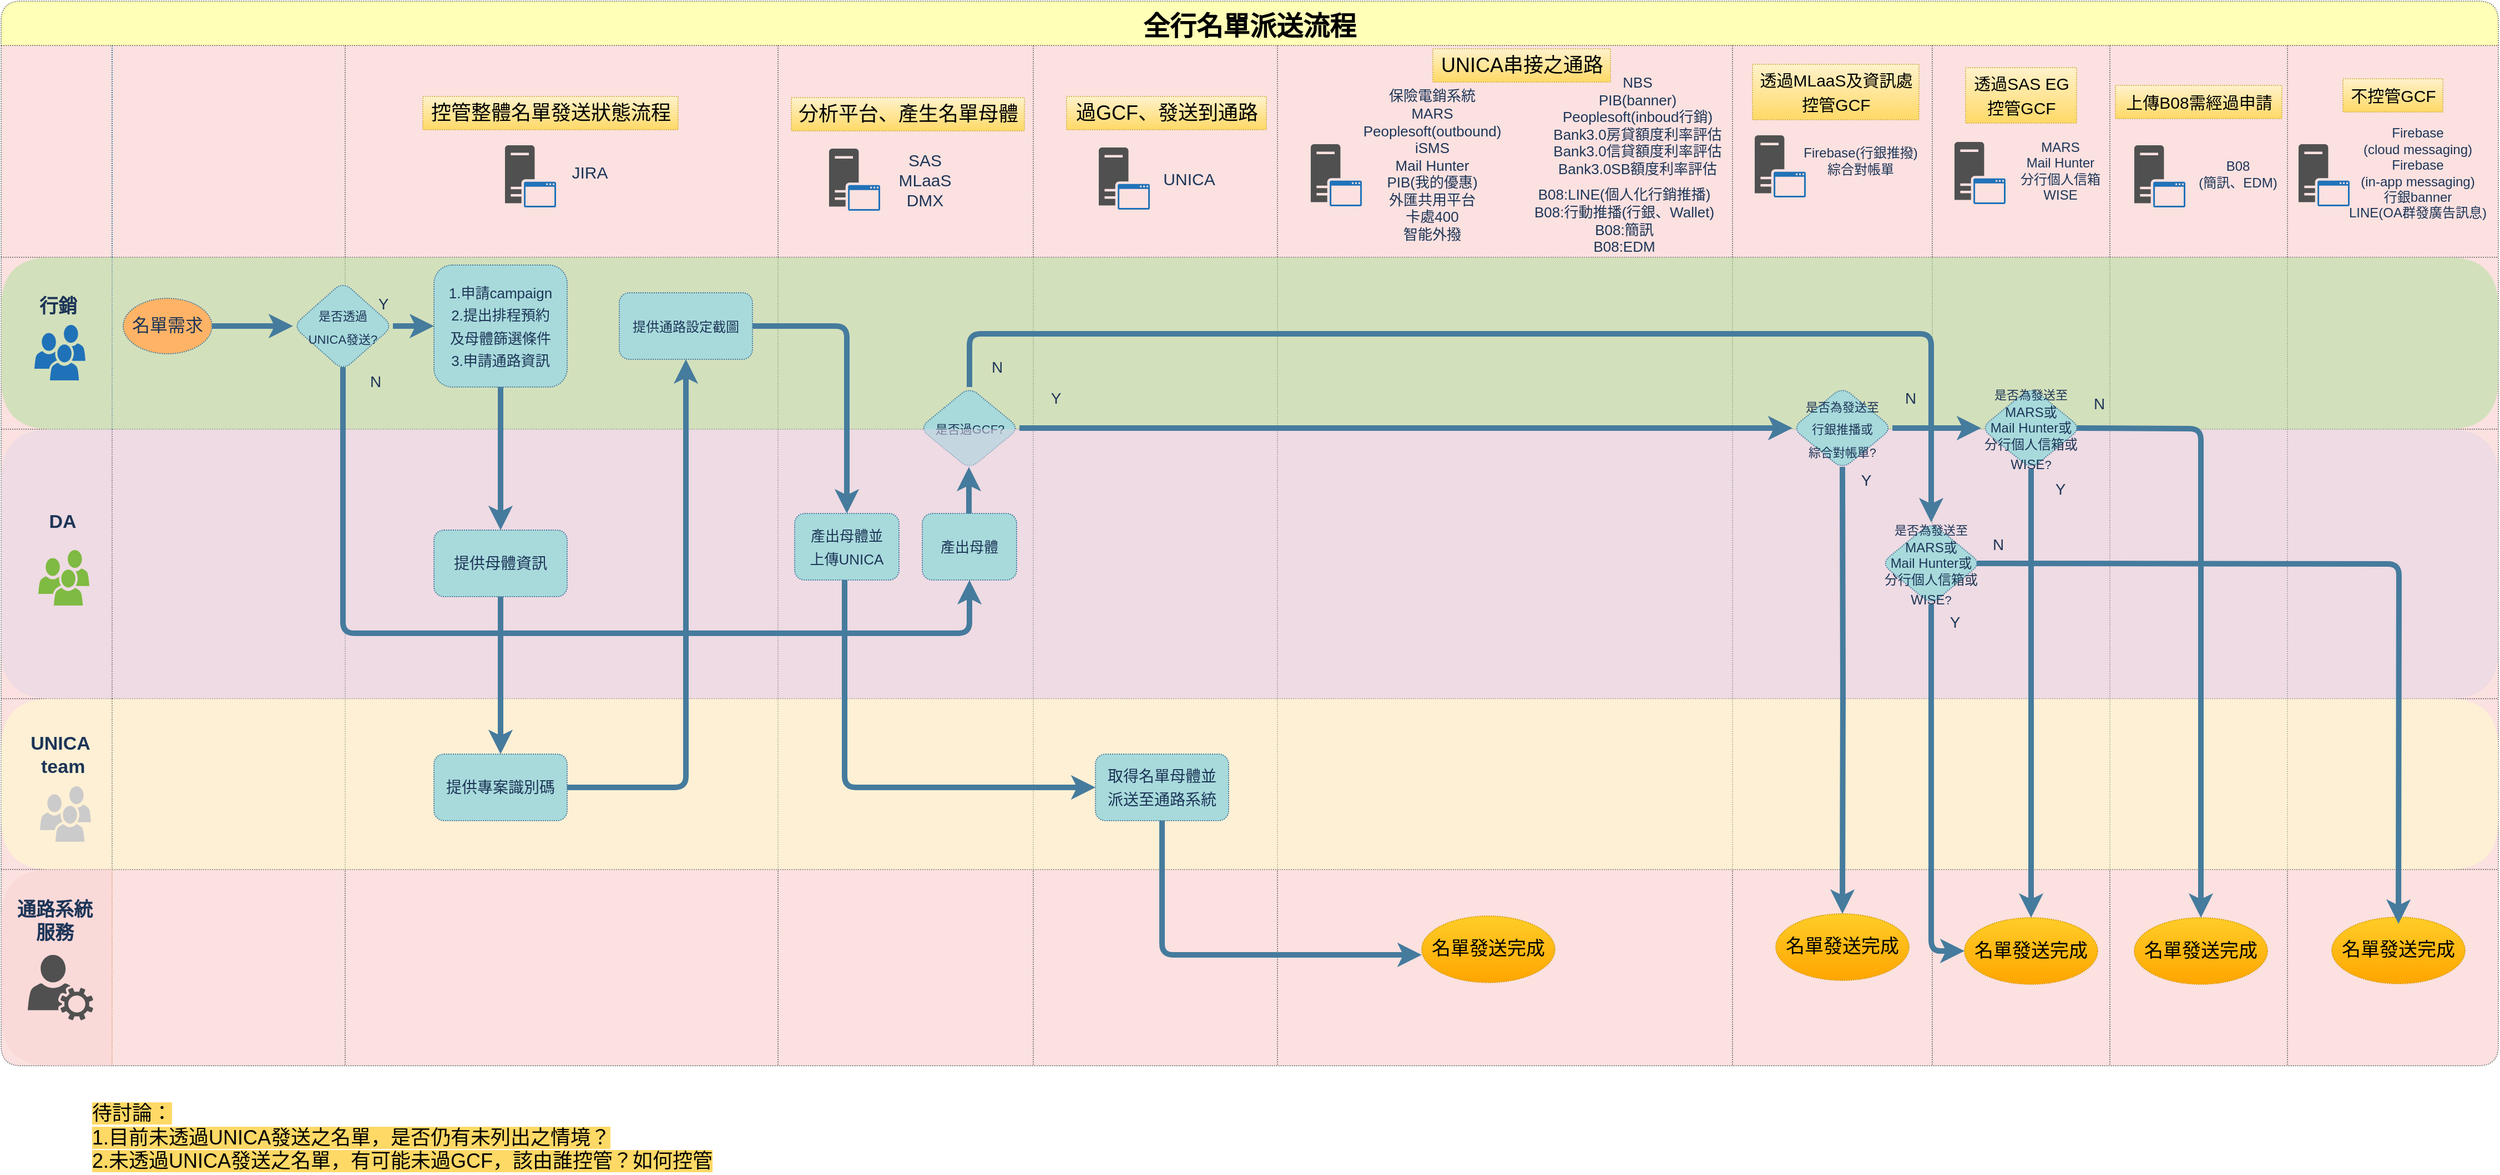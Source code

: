 <mxfile version="20.0.1" type="github">
  <diagram id="puESU1Xp0VZ92eHGtiXO" name="全行名單流程">
    <mxGraphModel dx="1408" dy="748" grid="1" gridSize="10" guides="1" tooltips="1" connect="1" arrows="1" fold="1" page="1" pageScale="1" pageWidth="1600" pageHeight="900" math="0" shadow="0">
      <root>
        <mxCell id="0" />
        <mxCell id="1" parent="0" />
        <mxCell id="UMTA41j7bZhNf6njEWew-1" value="全行名單派送流程" style="shape=table;childLayout=tableLayout;startSize=40;collapsible=0;recursiveResize=0;expand=0;fontStyle=1;rounded=1;strokeColor=#36393d;fillColor=#ffff88;fontSize=24;dashed=1;dashPattern=1 1;swimlaneFillColor=#F8CECC;arcSize=15;opacity=60;" parent="1" vertex="1">
          <mxGeometry x="80" y="40" width="2250" height="960" as="geometry" />
        </mxCell>
        <mxCell id="w_BIVJK4_qSYrG3gyEWa-11" style="shape=tableRow;horizontal=0;startSize=100;swimlaneHead=0;swimlaneBody=0;top=0;left=0;bottom=0;right=0;dropTarget=0;fillColor=none;collapsible=0;recursiveResize=0;expand=0;fontStyle=1;rounded=1;fontColor=#1D3557;strokeColor=#457B9D;dashed=1;dashPattern=1 1;" parent="UMTA41j7bZhNf6njEWew-1" vertex="1">
          <mxGeometry y="40" width="2250" height="191" as="geometry" />
        </mxCell>
        <mxCell id="5WM7OzFjDkamJJKNZSvt-9" style="swimlane;swimlaneHead=0;swimlaneBody=0;fontStyle=0;connectable=0;fillColor=none;startSize=0;collapsible=0;recursiveResize=0;expand=0;fontStyle=1;rounded=1;fontColor=#1D3557;strokeColor=#457B9D;dashed=1;dashPattern=1 1;" parent="w_BIVJK4_qSYrG3gyEWa-11" vertex="1">
          <mxGeometry x="100" width="210" height="191" as="geometry">
            <mxRectangle width="210" height="191" as="alternateBounds" />
          </mxGeometry>
        </mxCell>
        <mxCell id="w_BIVJK4_qSYrG3gyEWa-12" style="swimlane;swimlaneHead=0;swimlaneBody=0;fontStyle=0;connectable=0;fillColor=none;startSize=0;collapsible=0;recursiveResize=0;expand=0;fontStyle=1;rounded=1;fontColor=#1D3557;strokeColor=#457B9D;dashed=1;dashPattern=1 1;" parent="w_BIVJK4_qSYrG3gyEWa-11" vertex="1">
          <mxGeometry x="310" width="390" height="191" as="geometry">
            <mxRectangle width="390" height="191" as="alternateBounds" />
          </mxGeometry>
        </mxCell>
        <mxCell id="w_BIVJK4_qSYrG3gyEWa-28" value="&lt;font style=&quot;font-size: 15px;&quot;&gt;JIRA&lt;/font&gt;" style="text;html=1;resizable=0;autosize=1;align=center;verticalAlign=middle;points=[];fillColor=none;strokeColor=none;rounded=1;fontColor=#1D3557;fontSize=25;dashed=1;dashPattern=1 1;" parent="w_BIVJK4_qSYrG3gyEWa-12" vertex="1">
          <mxGeometry x="195" y="90" width="50" height="40" as="geometry" />
        </mxCell>
        <mxCell id="SjREfzZsGC1jxPRMe95D-23" value="" style="pointerEvents=1;shadow=0;dashed=1;html=1;strokeColor=none;fillColor=#505050;labelPosition=center;verticalLabelPosition=bottom;verticalAlign=top;outlineConnect=0;align=center;shape=mxgraph.office.servers.application_server_blue;rounded=1;fontSize=20;fontColor=#1D3557;dashPattern=1 1;" parent="w_BIVJK4_qSYrG3gyEWa-12" vertex="1">
          <mxGeometry x="144" y="90" width="46" height="56" as="geometry" />
        </mxCell>
        <mxCell id="jLm4mOwfWfzToB2sMfA3-2" value="控管整體名單發送狀態流程" style="text;html=1;resizable=0;autosize=1;align=center;verticalAlign=middle;points=[];fillColor=#fff2cc;strokeColor=#d6b656;rounded=0;dashed=1;dashPattern=1 1;fontSize=18;gradientColor=#ffd966;" parent="w_BIVJK4_qSYrG3gyEWa-12" vertex="1">
          <mxGeometry x="70" y="46" width="230" height="30" as="geometry" />
        </mxCell>
        <mxCell id="w_BIVJK4_qSYrG3gyEWa-13" style="swimlane;swimlaneHead=0;swimlaneBody=0;fontStyle=0;connectable=0;fillColor=none;startSize=0;collapsible=0;recursiveResize=0;expand=0;fontStyle=1;rounded=1;fontColor=#1D3557;strokeColor=#457B9D;dashed=1;dashPattern=1 1;" parent="w_BIVJK4_qSYrG3gyEWa-11" vertex="1">
          <mxGeometry x="700" width="230" height="191" as="geometry">
            <mxRectangle width="230" height="191" as="alternateBounds" />
          </mxGeometry>
        </mxCell>
        <mxCell id="SjREfzZsGC1jxPRMe95D-1" value="&lt;div style=&quot;font-size: 15px;&quot;&gt;&lt;font style=&quot;font-size: 15px;&quot;&gt;SAS&lt;/font&gt;&lt;/div&gt;&lt;div style=&quot;font-size: 15px;&quot;&gt;&lt;font style=&quot;font-size: 15px;&quot;&gt;MLaaS&lt;/font&gt;&lt;/div&gt;&lt;div style=&quot;font-size: 15px;&quot;&gt;&lt;font style=&quot;font-size: 15px;&quot;&gt;DMX&lt;/font&gt;&lt;/div&gt;" style="text;html=1;resizable=0;autosize=1;align=center;verticalAlign=middle;points=[];fillColor=none;strokeColor=none;rounded=1;fontSize=15;fontColor=#1D3557;dashed=1;dashPattern=1 1;" parent="w_BIVJK4_qSYrG3gyEWa-13" vertex="1">
          <mxGeometry x="102" y="91" width="60" height="60" as="geometry" />
        </mxCell>
        <mxCell id="SjREfzZsGC1jxPRMe95D-24" value="" style="pointerEvents=1;shadow=0;dashed=1;html=1;strokeColor=none;fillColor=#505050;labelPosition=center;verticalLabelPosition=bottom;verticalAlign=top;outlineConnect=0;align=center;shape=mxgraph.office.servers.application_server_blue;rounded=1;fontSize=20;fontColor=#1D3557;dashPattern=1 1;" parent="w_BIVJK4_qSYrG3gyEWa-13" vertex="1">
          <mxGeometry x="46" y="93" width="46" height="56" as="geometry" />
        </mxCell>
        <mxCell id="QNSCKvZcCUtr9aruzuNG-1" value="分析平台、產生名單母體" style="text;html=1;resizable=0;autosize=1;align=center;verticalAlign=middle;points=[];fillColor=#fff2cc;strokeColor=#d6b656;rounded=0;dashed=1;dashPattern=1 1;fontSize=18;gradientColor=#ffd966;" parent="w_BIVJK4_qSYrG3gyEWa-13" vertex="1">
          <mxGeometry x="12" y="47" width="210" height="30" as="geometry" />
        </mxCell>
        <mxCell id="w_BIVJK4_qSYrG3gyEWa-14" style="swimlane;swimlaneHead=0;swimlaneBody=0;fontStyle=0;connectable=0;fillColor=none;startSize=0;collapsible=0;recursiveResize=0;expand=0;fontStyle=1;rounded=1;fontColor=#1D3557;strokeColor=#457B9D;dashed=1;dashPattern=1 1;" parent="w_BIVJK4_qSYrG3gyEWa-11" vertex="1">
          <mxGeometry x="930" width="220" height="191" as="geometry">
            <mxRectangle width="220" height="191" as="alternateBounds" />
          </mxGeometry>
        </mxCell>
        <mxCell id="SjREfzZsGC1jxPRMe95D-25" value="" style="pointerEvents=1;shadow=0;dashed=1;html=1;strokeColor=none;fillColor=#505050;labelPosition=center;verticalLabelPosition=bottom;verticalAlign=top;outlineConnect=0;align=center;shape=mxgraph.office.servers.application_server_blue;rounded=1;fontSize=20;fontColor=#1D3557;dashPattern=1 1;" parent="w_BIVJK4_qSYrG3gyEWa-14" vertex="1">
          <mxGeometry x="59" y="92" width="46" height="56" as="geometry" />
        </mxCell>
        <mxCell id="SjREfzZsGC1jxPRMe95D-26" value="&lt;div style=&quot;font-size: 15px;&quot;&gt;UNICA&lt;/div&gt;" style="text;html=1;resizable=0;autosize=1;align=center;verticalAlign=middle;points=[];fillColor=none;strokeColor=none;rounded=1;fontSize=15;fontColor=#1D3557;dashed=1;dashPattern=1 1;" parent="w_BIVJK4_qSYrG3gyEWa-14" vertex="1">
          <mxGeometry x="110" y="110" width="60" height="20" as="geometry" />
        </mxCell>
        <mxCell id="QNSCKvZcCUtr9aruzuNG-2" value="過GCF、發送到通路" style="text;html=1;resizable=0;autosize=1;align=center;verticalAlign=middle;points=[];fillColor=#fff2cc;strokeColor=#d6b656;rounded=0;dashed=1;dashPattern=1 1;fontSize=18;gradientColor=#ffd966;" parent="w_BIVJK4_qSYrG3gyEWa-14" vertex="1">
          <mxGeometry x="30" y="46" width="180" height="30" as="geometry" />
        </mxCell>
        <mxCell id="SjREfzZsGC1jxPRMe95D-9" style="swimlane;swimlaneHead=0;swimlaneBody=0;fontStyle=0;connectable=0;fillColor=none;startSize=0;collapsible=0;recursiveResize=0;expand=0;fontStyle=1;rounded=1;fontColor=#1D3557;strokeColor=#457B9D;dashed=1;dashPattern=1 1;" parent="w_BIVJK4_qSYrG3gyEWa-11" vertex="1">
          <mxGeometry x="1150" width="410" height="191" as="geometry">
            <mxRectangle width="410" height="191" as="alternateBounds" />
          </mxGeometry>
        </mxCell>
        <mxCell id="SjREfzZsGC1jxPRMe95D-27" value="" style="pointerEvents=1;shadow=0;dashed=1;html=1;strokeColor=none;fillColor=#505050;labelPosition=center;verticalLabelPosition=bottom;verticalAlign=top;outlineConnect=0;align=center;shape=mxgraph.office.servers.application_server_blue;rounded=1;fontSize=20;fontColor=#1D3557;dashPattern=1 1;" parent="SjREfzZsGC1jxPRMe95D-9" vertex="1">
          <mxGeometry x="30" y="89" width="46" height="56" as="geometry" />
        </mxCell>
        <mxCell id="SjREfzZsGC1jxPRMe95D-29" value="&lt;div style=&quot;font-size: 13px;&quot;&gt;NBS&lt;/div&gt;&lt;div style=&quot;font-size: 13px;&quot;&gt;PIB(banner)&lt;/div&gt;&lt;div style=&quot;font-size: 13px;&quot;&gt;Peoplesoft(inboud行銷)&lt;/div&gt;&lt;div style=&quot;font-size: 13px;&quot;&gt;&lt;span style=&quot;background-color: initial; font-size: 13px;&quot;&gt;Bank3.0房貸額度利率評估&lt;/span&gt;&lt;br style=&quot;font-size: 13px;&quot;&gt;&lt;/div&gt;&lt;div style=&quot;font-size: 13px;&quot;&gt;Bank3.0信貸額度利率評估&lt;/div&gt;&lt;div style=&quot;font-size: 13px;&quot;&gt;Bank3.0SB額度利率評估&lt;/div&gt;&lt;div style=&quot;font-size: 13px;&quot;&gt;&lt;br style=&quot;font-size: 13px;&quot;&gt;&lt;/div&gt;" style="text;html=1;resizable=0;autosize=1;align=center;verticalAlign=middle;points=[];fillColor=none;strokeColor=none;rounded=1;fontSize=13;fontColor=#1D3557;dashed=1;dashPattern=1 1;" parent="SjREfzZsGC1jxPRMe95D-9" vertex="1">
          <mxGeometry x="239" y="20" width="170" height="120" as="geometry" />
        </mxCell>
        <mxCell id="SjREfzZsGC1jxPRMe95D-30" value="&lt;font style=&quot;font-size: 13px;&quot;&gt;B08:LINE(個人化行銷推播)&lt;br style=&quot;font-size: 13px;&quot;&gt;B08:行動推播(行銀、Wallet)&lt;br style=&quot;font-size: 13px;&quot;&gt;B08:簡訊&lt;br style=&quot;font-size: 13px;&quot;&gt;B08:EDM&lt;br style=&quot;font-size: 13px;&quot;&gt;&lt;/font&gt;" style="text;html=1;resizable=0;autosize=1;align=center;verticalAlign=middle;points=[];fillColor=none;strokeColor=none;rounded=1;fontSize=13;fontColor=#1D3557;dashed=1;dashPattern=1 1;" parent="SjREfzZsGC1jxPRMe95D-9" vertex="1">
          <mxGeometry x="222" y="123" width="180" height="70" as="geometry" />
        </mxCell>
        <mxCell id="QNSCKvZcCUtr9aruzuNG-3" value="&lt;div style=&quot;font-size: 13px;&quot;&gt;保險電銷系統&lt;/div&gt;&lt;div style=&quot;font-size: 13px;&quot;&gt;MARS&lt;/div&gt;&lt;div style=&quot;font-size: 13px;&quot;&gt;Peoplesoft(outbound)&lt;/div&gt;&lt;div style=&quot;font-size: 13px;&quot;&gt;iSMS&lt;/div&gt;&lt;div style=&quot;font-size: 13px;&quot;&gt;Mail Hunter&lt;/div&gt;&lt;div style=&quot;font-size: 13px;&quot;&gt;PIB(我的優惠)&lt;/div&gt;&lt;div style=&quot;font-size: 13px;&quot;&gt;外匯共用平台&lt;/div&gt;&lt;div style=&quot;font-size: 13px;&quot;&gt;卡處400&lt;/div&gt;&lt;div style=&quot;font-size: 13px;&quot;&gt;智能外撥&lt;/div&gt;" style="text;html=1;resizable=0;autosize=1;align=center;verticalAlign=middle;points=[];fillColor=none;strokeColor=none;rounded=0;dashed=1;dashPattern=1 1;fontSize=13;fontColor=#1D3557;" parent="SjREfzZsGC1jxPRMe95D-9" vertex="1">
          <mxGeometry x="69" y="33" width="140" height="150" as="geometry" />
        </mxCell>
        <mxCell id="QNSCKvZcCUtr9aruzuNG-17" value="UNICA串接之通路" style="text;html=1;resizable=0;autosize=1;align=center;verticalAlign=middle;points=[];fillColor=#fff2cc;strokeColor=#d6b656;rounded=0;dashed=1;dashPattern=1 1;fontSize=18;gradientColor=#ffd966;" parent="SjREfzZsGC1jxPRMe95D-9" vertex="1">
          <mxGeometry x="140" y="3" width="160" height="30" as="geometry" />
        </mxCell>
        <mxCell id="SjREfzZsGC1jxPRMe95D-6" style="swimlane;swimlaneHead=0;swimlaneBody=0;fontStyle=0;connectable=0;fillColor=none;startSize=0;collapsible=0;recursiveResize=0;expand=0;fontStyle=1;rounded=1;fontColor=#1D3557;strokeColor=#457B9D;dashed=1;dashPattern=1 1;" parent="w_BIVJK4_qSYrG3gyEWa-11" vertex="1">
          <mxGeometry x="1560" width="180" height="191" as="geometry">
            <mxRectangle width="180" height="191" as="alternateBounds" />
          </mxGeometry>
        </mxCell>
        <mxCell id="SjREfzZsGC1jxPRMe95D-31" value="" style="pointerEvents=1;shadow=0;dashed=1;html=1;strokeColor=none;fillColor=#505050;labelPosition=center;verticalLabelPosition=bottom;verticalAlign=top;outlineConnect=0;align=center;shape=mxgraph.office.servers.application_server_blue;rounded=1;fontSize=20;fontColor=#1D3557;dashPattern=1 1;" parent="SjREfzZsGC1jxPRMe95D-6" vertex="1">
          <mxGeometry x="20" y="81" width="46" height="56" as="geometry" />
        </mxCell>
        <mxCell id="SjREfzZsGC1jxPRMe95D-32" value="&lt;div style=&quot;font-size: 12px;&quot;&gt;&lt;font style=&quot;font-size: 12px;&quot;&gt;Firebase(行銀推撥)&lt;/font&gt;&lt;/div&gt;&lt;div style=&quot;font-size: 12px;&quot;&gt;&lt;font style=&quot;font-size: 12px;&quot;&gt;綜合對帳單&lt;/font&gt;&lt;/div&gt;" style="text;html=1;resizable=0;autosize=1;align=center;verticalAlign=middle;points=[];fillColor=none;strokeColor=none;rounded=1;fontSize=12;fontColor=#1D3557;dashed=1;dashPattern=1 1;" parent="SjREfzZsGC1jxPRMe95D-6" vertex="1">
          <mxGeometry x="55" y="89" width="120" height="30" as="geometry" />
        </mxCell>
        <mxCell id="QNSCKvZcCUtr9aruzuNG-18" value="&lt;font style=&quot;font-size: 15px;&quot;&gt;透過MLaaS及資訊處&lt;br&gt;控管GCF&lt;/font&gt;" style="text;html=1;resizable=0;autosize=1;align=center;verticalAlign=middle;points=[];fillColor=#fff2cc;strokeColor=#d6b656;rounded=0;dashed=1;dashPattern=1 1;fontSize=18;gradientColor=#ffd966;" parent="SjREfzZsGC1jxPRMe95D-6" vertex="1">
          <mxGeometry x="18" y="17" width="150" height="50" as="geometry" />
        </mxCell>
        <mxCell id="SjREfzZsGC1jxPRMe95D-3" style="swimlane;swimlaneHead=0;swimlaneBody=0;fontStyle=0;connectable=0;fillColor=none;startSize=0;collapsible=0;recursiveResize=0;expand=0;fontStyle=1;rounded=1;fontColor=#1D3557;strokeColor=#457B9D;dashed=1;dashPattern=1 1;" parent="w_BIVJK4_qSYrG3gyEWa-11" vertex="1">
          <mxGeometry x="1740" width="160" height="191" as="geometry">
            <mxRectangle width="160" height="191" as="alternateBounds" />
          </mxGeometry>
        </mxCell>
        <mxCell id="SjREfzZsGC1jxPRMe95D-33" value="" style="pointerEvents=1;shadow=0;dashed=1;html=1;strokeColor=none;fillColor=#505050;labelPosition=center;verticalLabelPosition=bottom;verticalAlign=top;outlineConnect=0;align=center;shape=mxgraph.office.servers.application_server_blue;rounded=1;fontSize=20;fontColor=#1D3557;dashPattern=1 1;" parent="SjREfzZsGC1jxPRMe95D-3" vertex="1">
          <mxGeometry x="20" y="87" width="46" height="56" as="geometry" />
        </mxCell>
        <mxCell id="SjREfzZsGC1jxPRMe95D-34" value="&lt;div style=&quot;font-size: 12px;&quot;&gt;&lt;div&gt;MARS&lt;/div&gt;&lt;div&gt;Mail Hunter&lt;/div&gt;&lt;div&gt;分行個人信箱&lt;/div&gt;&lt;div&gt;WISE&lt;/div&gt;&lt;/div&gt;" style="text;html=1;resizable=0;autosize=1;align=center;verticalAlign=middle;points=[];fillColor=none;strokeColor=none;rounded=1;fontSize=12;fontColor=#1D3557;dashed=1;dashPattern=1 1;" parent="SjREfzZsGC1jxPRMe95D-3" vertex="1">
          <mxGeometry x="70" y="83" width="90" height="60" as="geometry" />
        </mxCell>
        <mxCell id="xFturlOaTy55xNONetLh-1" value="&lt;font style=&quot;font-size: 15px;&quot;&gt;透過SAS EG&lt;br&gt;控管GCF&lt;/font&gt;" style="text;html=1;resizable=0;autosize=1;align=center;verticalAlign=middle;points=[];fillColor=#fff2cc;strokeColor=#d6b656;rounded=0;dashed=1;dashPattern=1 1;fontSize=18;gradientColor=#ffd966;" parent="SjREfzZsGC1jxPRMe95D-3" vertex="1">
          <mxGeometry x="30" y="20" width="100" height="50" as="geometry" />
        </mxCell>
        <mxCell id="w_BIVJK4_qSYrG3gyEWa-15" style="swimlane;swimlaneHead=0;swimlaneBody=0;fontStyle=0;connectable=0;fillColor=none;startSize=0;collapsible=0;recursiveResize=0;expand=0;fontStyle=1;rounded=1;fontColor=#1D3557;strokeColor=#457B9D;dashed=1;dashPattern=1 1;" parent="w_BIVJK4_qSYrG3gyEWa-11" vertex="1">
          <mxGeometry x="1900" width="160" height="191" as="geometry">
            <mxRectangle width="160" height="191" as="alternateBounds" />
          </mxGeometry>
        </mxCell>
        <mxCell id="SjREfzZsGC1jxPRMe95D-41" value="" style="pointerEvents=1;shadow=0;dashed=1;html=1;strokeColor=none;fillColor=#505050;labelPosition=center;verticalLabelPosition=bottom;verticalAlign=top;outlineConnect=0;align=center;shape=mxgraph.office.servers.application_server_blue;rounded=1;fontSize=20;fontColor=#1D3557;dashPattern=1 1;" parent="w_BIVJK4_qSYrG3gyEWa-15" vertex="1">
          <mxGeometry x="22" y="90" width="46" height="56" as="geometry" />
        </mxCell>
        <mxCell id="SjREfzZsGC1jxPRMe95D-42" value="&lt;div style=&quot;font-size: 12px;&quot;&gt;&lt;div&gt;B08&lt;/div&gt;&lt;div&gt;(簡訊、EDM)&lt;/div&gt;&lt;/div&gt;" style="text;html=1;resizable=0;autosize=1;align=center;verticalAlign=middle;points=[];fillColor=none;strokeColor=none;rounded=1;fontSize=12;fontColor=#1D3557;dashed=1;dashPattern=1 1;" parent="w_BIVJK4_qSYrG3gyEWa-15" vertex="1">
          <mxGeometry x="70" y="101" width="90" height="30" as="geometry" />
        </mxCell>
        <mxCell id="xFturlOaTy55xNONetLh-2" value="&lt;font style=&quot;font-size: 15px;&quot;&gt;上傳B08需經過申請&lt;br&gt;&lt;/font&gt;" style="text;html=1;resizable=0;autosize=1;align=center;verticalAlign=middle;points=[];fillColor=#fff2cc;strokeColor=#d6b656;rounded=0;dashed=1;dashPattern=1 1;fontSize=18;gradientColor=#ffd966;" parent="w_BIVJK4_qSYrG3gyEWa-15" vertex="1">
          <mxGeometry x="5" y="36" width="150" height="30" as="geometry" />
        </mxCell>
        <mxCell id="SjREfzZsGC1jxPRMe95D-37" style="swimlane;swimlaneHead=0;swimlaneBody=0;fontStyle=0;connectable=0;fillColor=none;startSize=0;collapsible=0;recursiveResize=0;expand=0;fontStyle=1;rounded=1;fontColor=#1D3557;strokeColor=#457B9D;dashed=1;dashPattern=1 1;" parent="w_BIVJK4_qSYrG3gyEWa-11" vertex="1">
          <mxGeometry x="2060" width="190" height="191" as="geometry">
            <mxRectangle width="190" height="191" as="alternateBounds" />
          </mxGeometry>
        </mxCell>
        <mxCell id="SjREfzZsGC1jxPRMe95D-36" value="&lt;div style=&quot;&quot;&gt;&lt;div style=&quot;&quot;&gt;Firebase&lt;/div&gt;&lt;div style=&quot;&quot;&gt;(cloud messaging)&lt;/div&gt;&lt;div style=&quot;&quot;&gt;Firebase&lt;/div&gt;&lt;div style=&quot;&quot;&gt;(in-app messaging)&lt;/div&gt;&lt;div style=&quot;&quot;&gt;行銀banner&lt;/div&gt;&lt;div style=&quot;&quot;&gt;LINE(OA群發廣告訊息)&lt;/div&gt;&lt;/div&gt;" style="text;html=1;resizable=0;autosize=1;align=center;verticalAlign=middle;points=[];fillColor=none;strokeColor=none;rounded=1;fontSize=12;fontColor=#1D3557;dashed=1;dashPattern=1 1;" parent="SjREfzZsGC1jxPRMe95D-37" vertex="1">
          <mxGeometry x="47" y="70" width="140" height="90" as="geometry" />
        </mxCell>
        <mxCell id="SjREfzZsGC1jxPRMe95D-35" value="" style="pointerEvents=1;shadow=0;dashed=1;html=1;strokeColor=none;fillColor=#505050;labelPosition=center;verticalLabelPosition=bottom;verticalAlign=top;outlineConnect=0;align=center;shape=mxgraph.office.servers.application_server_blue;rounded=1;fontSize=20;fontColor=#1D3557;dashPattern=1 1;" parent="SjREfzZsGC1jxPRMe95D-37" vertex="1">
          <mxGeometry x="10" y="89" width="46" height="56" as="geometry" />
        </mxCell>
        <mxCell id="xFturlOaTy55xNONetLh-3" value="&lt;font style=&quot;font-size: 15px;&quot;&gt;不控管GCF&lt;br&gt;&lt;/font&gt;" style="text;html=1;resizable=0;autosize=1;align=center;verticalAlign=middle;points=[];fillColor=#fff2cc;strokeColor=#d6b656;rounded=0;dashed=1;dashPattern=1 1;fontSize=18;gradientColor=#ffd966;" parent="SjREfzZsGC1jxPRMe95D-37" vertex="1">
          <mxGeometry x="50" y="30" width="90" height="30" as="geometry" />
        </mxCell>
        <mxCell id="w_BIVJK4_qSYrG3gyEWa-6" style="shape=tableRow;horizontal=0;startSize=100;swimlaneHead=0;swimlaneBody=0;top=0;left=0;bottom=0;right=0;dropTarget=0;fillColor=#B9E0A5;collapsible=0;recursiveResize=0;expand=0;fontStyle=1;rounded=1;fontColor=#1D3557;strokeColor=#457B9D;dashed=1;dashPattern=1 1;swimlaneFillColor=#B9E0A5;opacity=60;" parent="UMTA41j7bZhNf6njEWew-1" vertex="1">
          <mxGeometry y="231" width="2250" height="155" as="geometry" />
        </mxCell>
        <mxCell id="5WM7OzFjDkamJJKNZSvt-10" style="swimlane;swimlaneHead=0;swimlaneBody=0;fontStyle=0;connectable=0;fillColor=#B9E0A5;startSize=0;collapsible=0;recursiveResize=0;expand=0;fontStyle=1;rounded=1;fontColor=#1D3557;strokeColor=#457B9D;dashed=1;dashPattern=1 1;" parent="w_BIVJK4_qSYrG3gyEWa-6" vertex="1">
          <mxGeometry x="100" width="210" height="155" as="geometry">
            <mxRectangle width="210" height="155" as="alternateBounds" />
          </mxGeometry>
        </mxCell>
        <mxCell id="5WM7OzFjDkamJJKNZSvt-2" value="&lt;font style=&quot;font-size: 16px;&quot;&gt;名單需求&lt;/font&gt;" style="ellipse;whiteSpace=wrap;html=1;rounded=1;fontSize=17;fontColor=#1D3557;strokeColor=#457B9D;fillColor=#FFB366;dashed=1;dashPattern=1 1;" parent="5WM7OzFjDkamJJKNZSvt-10" vertex="1">
          <mxGeometry x="10" y="37" width="80" height="50" as="geometry" />
        </mxCell>
        <mxCell id="5WM7OzFjDkamJJKNZSvt-20" value="&lt;font style=&quot;font-size: 14px;&quot;&gt;N&lt;/font&gt;" style="text;html=1;resizable=0;autosize=1;align=center;verticalAlign=middle;points=[];fillColor=none;strokeColor=none;rounded=1;fontSize=13;fontColor=#1D3557;dashed=1;dashPattern=1 1;" parent="5WM7OzFjDkamJJKNZSvt-10" vertex="1">
          <mxGeometry x="222" y="102" width="30" height="20" as="geometry" />
        </mxCell>
        <mxCell id="w_BIVJK4_qSYrG3gyEWa-7" value="" style="swimlane;swimlaneHead=0;swimlaneBody=0;fontStyle=0;connectable=0;fillColor=#B9E0A5;startSize=0;collapsible=0;recursiveResize=0;expand=0;fontStyle=1;rounded=1;fontColor=#1D3557;strokeColor=#457B9D;dashed=1;dashPattern=1 1;" parent="w_BIVJK4_qSYrG3gyEWa-6" vertex="1">
          <mxGeometry x="310" width="390" height="155" as="geometry">
            <mxRectangle width="390" height="155" as="alternateBounds" />
          </mxGeometry>
        </mxCell>
        <mxCell id="5WM7OzFjDkamJJKNZSvt-15" value="&lt;font style=&quot;font-size: 13px;&quot;&gt;1.申請campaign&lt;br&gt;2.提出排程預約&lt;br&gt;及母體篩選條件&lt;br&gt;3.申請通路資訊&lt;br&gt;&lt;/font&gt;" style="whiteSpace=wrap;html=1;fontSize=17;fillColor=#A8DADC;strokeColor=#457B9D;fontColor=#1D3557;rounded=1;dashed=1;dashPattern=1 1;" parent="w_BIVJK4_qSYrG3gyEWa-7" vertex="1">
          <mxGeometry x="80" y="7" width="120" height="110" as="geometry" />
        </mxCell>
        <mxCell id="5WM7OzFjDkamJJKNZSvt-5" value="&lt;font style=&quot;font-size: 11px;&quot;&gt;是否透過&lt;br&gt;UNICA發送?&lt;/font&gt;" style="rhombus;whiteSpace=wrap;html=1;fontSize=17;fillColor=#A8DADC;strokeColor=#457B9D;fontColor=#1D3557;rounded=1;dashed=1;dashPattern=1 1;" parent="w_BIVJK4_qSYrG3gyEWa-7" vertex="1">
          <mxGeometry x="-47" y="22" width="90" height="80" as="geometry" />
        </mxCell>
        <mxCell id="5WM7OzFjDkamJJKNZSvt-16" value="" style="edgeStyle=orthogonalEdgeStyle;rounded=1;orthogonalLoop=1;jettySize=auto;html=1;fontSize=11;fontColor=#1D3557;strokeColor=#457B9D;fillColor=#A8DADC;jumpSize=13;strokeWidth=5;exitX=1;exitY=0.5;exitDx=0;exitDy=0;" parent="w_BIVJK4_qSYrG3gyEWa-7" source="5WM7OzFjDkamJJKNZSvt-5" target="5WM7OzFjDkamJJKNZSvt-15" edge="1">
          <mxGeometry relative="1" as="geometry">
            <mxPoint x="20" y="62" as="sourcePoint" />
          </mxGeometry>
        </mxCell>
        <mxCell id="5WM7OzFjDkamJJKNZSvt-17" value="&lt;font style=&quot;font-size: 14px;&quot;&gt;Y&lt;/font&gt;" style="text;html=1;resizable=0;autosize=1;align=center;verticalAlign=middle;points=[];fillColor=none;strokeColor=none;rounded=1;fontSize=13;fontColor=#1D3557;dashed=1;dashPattern=1 1;" parent="w_BIVJK4_qSYrG3gyEWa-7" vertex="1">
          <mxGeometry x="24" y="32" width="20" height="20" as="geometry" />
        </mxCell>
        <mxCell id="w_BIVJK4_qSYrG3gyEWa-8" style="swimlane;swimlaneHead=0;swimlaneBody=0;fontStyle=0;connectable=0;fillColor=#B9E0A5;startSize=0;collapsible=0;recursiveResize=0;expand=0;fontStyle=1;rounded=1;fontColor=#1D3557;strokeColor=#457B9D;dashed=1;dashPattern=1 1;" parent="w_BIVJK4_qSYrG3gyEWa-6" vertex="1">
          <mxGeometry x="700" width="230" height="155" as="geometry">
            <mxRectangle width="230" height="155" as="alternateBounds" />
          </mxGeometry>
        </mxCell>
        <mxCell id="5WM7OzFjDkamJJKNZSvt-79" value="&lt;font style=&quot;font-size: 12px;&quot;&gt;提供通路設定截圖&lt;/font&gt;" style="whiteSpace=wrap;html=1;fontSize=17;fillColor=#A8DADC;strokeColor=#457B9D;fontColor=#1D3557;rounded=1;dashed=1;dashPattern=1 1;" parent="w_BIVJK4_qSYrG3gyEWa-8" vertex="1">
          <mxGeometry x="-143" y="32" width="120" height="60" as="geometry" />
        </mxCell>
        <mxCell id="5lU_nhnVXa3-YzZA6gmE-12" value="&lt;font style=&quot;font-size: 11px;&quot;&gt;是否過GCF?&lt;/font&gt;" style="rhombus;whiteSpace=wrap;html=1;fontSize=17;fillColor=#A8DADC;strokeColor=#457B9D;fontColor=#1D3557;rounded=1;dashed=1;dashPattern=1 1;" vertex="1" parent="w_BIVJK4_qSYrG3gyEWa-8">
          <mxGeometry x="127.5" y="117" width="90" height="74" as="geometry" />
        </mxCell>
        <mxCell id="w_BIVJK4_qSYrG3gyEWa-9" style="swimlane;swimlaneHead=0;swimlaneBody=0;fontStyle=0;connectable=0;fillColor=#B9E0A5;startSize=0;collapsible=0;recursiveResize=0;expand=0;fontStyle=1;rounded=1;fontColor=#1D3557;strokeColor=#457B9D;dashed=1;dashPattern=1 1;" parent="w_BIVJK4_qSYrG3gyEWa-6" vertex="1">
          <mxGeometry x="930" width="220" height="155" as="geometry">
            <mxRectangle width="220" height="155" as="alternateBounds" />
          </mxGeometry>
        </mxCell>
        <mxCell id="5WM7OzFjDkamJJKNZSvt-28" value="&lt;font style=&quot;font-size: 14px;&quot;&gt;N&lt;/font&gt;" style="text;html=1;resizable=0;autosize=1;align=center;verticalAlign=middle;points=[];fillColor=none;strokeColor=none;rounded=1;fontSize=13;fontColor=#1D3557;dashed=1;dashPattern=1 1;arcSize=50;" parent="w_BIVJK4_qSYrG3gyEWa-9" vertex="1">
          <mxGeometry x="-48" y="88.5" width="30" height="20" as="geometry" />
        </mxCell>
        <mxCell id="5WM7OzFjDkamJJKNZSvt-62" value="&lt;font style=&quot;font-size: 14px;&quot;&gt;Y&lt;/font&gt;" style="text;html=1;resizable=0;autosize=1;align=center;verticalAlign=middle;points=[];fillColor=none;strokeColor=none;rounded=1;fontSize=13;fontColor=#1D3557;dashed=1;dashPattern=1 1;" parent="w_BIVJK4_qSYrG3gyEWa-9" vertex="1">
          <mxGeometry x="10" y="117" width="20" height="20" as="geometry" />
        </mxCell>
        <mxCell id="SjREfzZsGC1jxPRMe95D-10" style="swimlane;swimlaneHead=0;swimlaneBody=0;fontStyle=0;connectable=0;fillColor=none;startSize=0;collapsible=0;recursiveResize=0;expand=0;fontStyle=1;rounded=1;fontColor=#1D3557;strokeColor=#457B9D;dashed=1;dashPattern=1 1;" parent="w_BIVJK4_qSYrG3gyEWa-6" vertex="1">
          <mxGeometry x="1150" width="410" height="155" as="geometry">
            <mxRectangle width="410" height="155" as="alternateBounds" />
          </mxGeometry>
        </mxCell>
        <mxCell id="SjREfzZsGC1jxPRMe95D-7" style="swimlane;swimlaneHead=0;swimlaneBody=0;fontStyle=0;connectable=0;fillColor=none;startSize=0;collapsible=0;recursiveResize=0;expand=0;fontStyle=1;rounded=1;fontColor=#1D3557;strokeColor=#457B9D;dashed=1;dashPattern=1 1;" parent="w_BIVJK4_qSYrG3gyEWa-6" vertex="1">
          <mxGeometry x="1560" width="180" height="155" as="geometry">
            <mxRectangle width="180" height="155" as="alternateBounds" />
          </mxGeometry>
        </mxCell>
        <mxCell id="LSdo99gwDcRK3MonjKgG-8" value="&lt;font style=&quot;font-size: 14px;&quot;&gt;N&lt;/font&gt;" style="text;html=1;resizable=0;autosize=1;align=center;verticalAlign=middle;points=[];fillColor=none;strokeColor=none;rounded=1;fontSize=13;fontColor=#1D3557;dashed=1;dashPattern=1 1;arcSize=50;" parent="SjREfzZsGC1jxPRMe95D-7" vertex="1">
          <mxGeometry x="145" y="117" width="30" height="20" as="geometry" />
        </mxCell>
        <mxCell id="SjREfzZsGC1jxPRMe95D-4" style="swimlane;swimlaneHead=0;swimlaneBody=0;fontStyle=0;connectable=0;fillColor=none;startSize=0;collapsible=0;recursiveResize=0;expand=0;fontStyle=1;rounded=1;fontColor=#1D3557;strokeColor=#457B9D;dashed=1;dashPattern=1 1;" parent="w_BIVJK4_qSYrG3gyEWa-6" vertex="1">
          <mxGeometry x="1740" width="160" height="155" as="geometry">
            <mxRectangle width="160" height="155" as="alternateBounds" />
          </mxGeometry>
        </mxCell>
        <mxCell id="LSdo99gwDcRK3MonjKgG-10" value="&lt;font style=&quot;font-size: 14px;&quot;&gt;N&lt;/font&gt;" style="text;html=1;resizable=0;autosize=1;align=center;verticalAlign=middle;points=[];fillColor=none;strokeColor=none;rounded=1;fontSize=13;fontColor=#1D3557;dashed=1;dashPattern=1 1;arcSize=50;" parent="SjREfzZsGC1jxPRMe95D-4" vertex="1">
          <mxGeometry x="135" y="122" width="30" height="20" as="geometry" />
        </mxCell>
        <mxCell id="w_BIVJK4_qSYrG3gyEWa-10" style="swimlane;swimlaneHead=0;swimlaneBody=0;fontStyle=0;connectable=0;fillColor=none;startSize=0;collapsible=0;recursiveResize=0;expand=0;fontStyle=1;rounded=1;fontColor=#1D3557;strokeColor=#457B9D;dashed=1;dashPattern=1 1;" parent="w_BIVJK4_qSYrG3gyEWa-6" vertex="1">
          <mxGeometry x="1900" width="160" height="155" as="geometry">
            <mxRectangle width="160" height="155" as="alternateBounds" />
          </mxGeometry>
        </mxCell>
        <mxCell id="SjREfzZsGC1jxPRMe95D-38" style="swimlane;swimlaneHead=0;swimlaneBody=0;fontStyle=0;connectable=0;fillColor=none;startSize=0;collapsible=0;recursiveResize=0;expand=0;fontStyle=1;rounded=1;fontColor=#1D3557;strokeColor=#457B9D;dashed=1;dashPattern=1 1;" parent="w_BIVJK4_qSYrG3gyEWa-6" vertex="1">
          <mxGeometry x="2060" width="190" height="155" as="geometry">
            <mxRectangle width="190" height="155" as="alternateBounds" />
          </mxGeometry>
        </mxCell>
        <mxCell id="5WM7OzFjDkamJJKNZSvt-6" value="" style="edgeStyle=orthogonalEdgeStyle;rounded=1;orthogonalLoop=1;jettySize=auto;html=1;fontSize=17;fontColor=#1D3557;strokeColor=#457B9D;fillColor=#A8DADC;jumpSize=13;strokeWidth=5;" parent="w_BIVJK4_qSYrG3gyEWa-6" source="5WM7OzFjDkamJJKNZSvt-2" target="5WM7OzFjDkamJJKNZSvt-5" edge="1">
          <mxGeometry relative="1" as="geometry">
            <mxPoint x="250" y="62" as="targetPoint" />
          </mxGeometry>
        </mxCell>
        <mxCell id="w_BIVJK4_qSYrG3gyEWa-17" style="shape=tableRow;horizontal=0;startSize=100;swimlaneHead=0;swimlaneBody=0;top=0;left=0;bottom=0;right=0;dropTarget=0;fillColor=#e1d5e7;collapsible=0;recursiveResize=0;expand=0;fontStyle=1;rounded=1;strokeColor=#333333;dashed=1;dashPattern=1 1;swimlaneFillColor=#E1D5E7;opacity=50;gradientColor=none;" parent="UMTA41j7bZhNf6njEWew-1" vertex="1">
          <mxGeometry y="386" width="2250" height="243" as="geometry" />
        </mxCell>
        <mxCell id="5WM7OzFjDkamJJKNZSvt-11" style="swimlane;swimlaneHead=0;swimlaneBody=0;fontStyle=0;connectable=0;fillColor=none;startSize=0;collapsible=0;recursiveResize=0;expand=0;fontStyle=1;rounded=1;fontColor=#1D3557;strokeColor=#457B9D;dashed=1;dashPattern=1 1;" parent="w_BIVJK4_qSYrG3gyEWa-17" vertex="1">
          <mxGeometry x="100" width="210" height="243" as="geometry">
            <mxRectangle width="210" height="243" as="alternateBounds" />
          </mxGeometry>
        </mxCell>
        <mxCell id="w_BIVJK4_qSYrG3gyEWa-18" style="swimlane;swimlaneHead=0;swimlaneBody=0;fontStyle=0;connectable=0;fillColor=none;startSize=0;collapsible=0;recursiveResize=0;expand=0;fontStyle=1;rounded=1;fontColor=#1D3557;strokeColor=#457B9D;dashed=1;dashPattern=1 1;" parent="w_BIVJK4_qSYrG3gyEWa-17" vertex="1">
          <mxGeometry x="310" width="390" height="243" as="geometry">
            <mxRectangle width="390" height="243" as="alternateBounds" />
          </mxGeometry>
        </mxCell>
        <mxCell id="5WM7OzFjDkamJJKNZSvt-85" value="&lt;font style=&quot;font-size: 14px;&quot;&gt;提供母體資訊&lt;/font&gt;" style="whiteSpace=wrap;html=1;fontSize=17;fillColor=#A8DADC;strokeColor=#457B9D;fontColor=#1D3557;rounded=1;dashed=1;dashPattern=1 1;" parent="w_BIVJK4_qSYrG3gyEWa-18" vertex="1">
          <mxGeometry x="80" y="91" width="120" height="60" as="geometry" />
        </mxCell>
        <mxCell id="w_BIVJK4_qSYrG3gyEWa-19" style="swimlane;swimlaneHead=0;swimlaneBody=0;fontStyle=0;connectable=0;fillColor=none;startSize=0;collapsible=0;recursiveResize=0;expand=0;fontStyle=1;rounded=1;fontColor=#1D3557;strokeColor=#457B9D;dashed=1;dashPattern=1 1;" parent="w_BIVJK4_qSYrG3gyEWa-17" vertex="1">
          <mxGeometry x="700" width="230" height="243" as="geometry">
            <mxRectangle width="230" height="243" as="alternateBounds" />
          </mxGeometry>
        </mxCell>
        <mxCell id="5WM7OzFjDkamJJKNZSvt-18" value="&lt;font style=&quot;font-size: 13px;&quot;&gt;產出母體並&lt;br&gt;上傳UNICA&lt;/font&gt;" style="whiteSpace=wrap;html=1;fontSize=17;fillColor=#A8DADC;strokeColor=#457B9D;fontColor=#1D3557;rounded=1;dashed=1;dashPattern=1 1;" parent="w_BIVJK4_qSYrG3gyEWa-19" vertex="1">
          <mxGeometry x="15" y="76" width="94" height="60" as="geometry" />
        </mxCell>
        <mxCell id="5lU_nhnVXa3-YzZA6gmE-3" value="&lt;font style=&quot;font-size: 13px;&quot;&gt;產出母體&lt;/font&gt;" style="whiteSpace=wrap;html=1;fontSize=17;fillColor=#A8DADC;strokeColor=#457B9D;fontColor=#1D3557;rounded=1;dashed=1;dashPattern=1 1;" vertex="1" parent="w_BIVJK4_qSYrG3gyEWa-19">
          <mxGeometry x="130" y="76" width="85" height="60" as="geometry" />
        </mxCell>
        <mxCell id="w_BIVJK4_qSYrG3gyEWa-20" style="swimlane;swimlaneHead=0;swimlaneBody=0;fontStyle=0;connectable=0;fillColor=none;startSize=0;collapsible=0;recursiveResize=0;expand=0;fontStyle=1;rounded=1;fontColor=#1D3557;strokeColor=#457B9D;dashed=1;dashPattern=1 1;" parent="w_BIVJK4_qSYrG3gyEWa-17" vertex="1">
          <mxGeometry x="930" width="220" height="243" as="geometry">
            <mxRectangle width="220" height="243" as="alternateBounds" />
          </mxGeometry>
        </mxCell>
        <mxCell id="SjREfzZsGC1jxPRMe95D-11" style="swimlane;swimlaneHead=0;swimlaneBody=0;fontStyle=0;connectable=0;fillColor=none;startSize=0;collapsible=0;recursiveResize=0;expand=0;fontStyle=1;rounded=1;fontColor=#1D3557;strokeColor=#457B9D;dashed=1;dashPattern=1 1;" parent="w_BIVJK4_qSYrG3gyEWa-17" vertex="1">
          <mxGeometry x="1150" width="410" height="243" as="geometry">
            <mxRectangle width="410" height="243" as="alternateBounds" />
          </mxGeometry>
        </mxCell>
        <mxCell id="SjREfzZsGC1jxPRMe95D-8" style="swimlane;swimlaneHead=0;swimlaneBody=0;fontStyle=0;connectable=0;fillColor=none;startSize=0;collapsible=0;recursiveResize=0;expand=0;fontStyle=1;rounded=1;fontColor=#1D3557;strokeColor=#457B9D;dashed=1;dashPattern=1 1;" parent="w_BIVJK4_qSYrG3gyEWa-17" vertex="1">
          <mxGeometry x="1560" width="180" height="243" as="geometry">
            <mxRectangle width="180" height="243" as="alternateBounds" />
          </mxGeometry>
        </mxCell>
        <mxCell id="5lU_nhnVXa3-YzZA6gmE-16" value="&lt;font style=&quot;font-size: 11px;&quot;&gt;是否為發送至&lt;br&gt;行銀推播或&lt;br&gt;綜合對帳單?&lt;/font&gt;" style="rhombus;whiteSpace=wrap;html=1;fontSize=17;fillColor=#A8DADC;strokeColor=#457B9D;fontColor=#1D3557;rounded=1;dashed=1;dashPattern=1 1;" vertex="1" parent="SjREfzZsGC1jxPRMe95D-8">
          <mxGeometry x="54" y="-38" width="90" height="74" as="geometry" />
        </mxCell>
        <mxCell id="LSdo99gwDcRK3MonjKgG-12" value="&lt;font style=&quot;font-size: 14px;&quot;&gt;Y&lt;/font&gt;" style="text;html=1;resizable=0;autosize=1;align=center;verticalAlign=middle;points=[];fillColor=none;strokeColor=none;rounded=1;fontSize=13;fontColor=#1D3557;dashed=1;dashPattern=1 1;arcSize=50;" parent="SjREfzZsGC1jxPRMe95D-8" vertex="1">
          <mxGeometry x="110" y="36" width="20" height="20" as="geometry" />
        </mxCell>
        <mxCell id="SjREfzZsGC1jxPRMe95D-5" style="swimlane;swimlaneHead=0;swimlaneBody=0;fontStyle=0;connectable=0;fillColor=none;startSize=0;collapsible=0;recursiveResize=0;expand=0;fontStyle=1;rounded=1;fontColor=#1D3557;strokeColor=#457B9D;dashed=1;dashPattern=1 1;" parent="w_BIVJK4_qSYrG3gyEWa-17" vertex="1">
          <mxGeometry x="1740" width="160" height="243" as="geometry">
            <mxRectangle width="160" height="243" as="alternateBounds" />
          </mxGeometry>
        </mxCell>
        <mxCell id="LSdo99gwDcRK3MonjKgG-7" value="&lt;font style=&quot;font-size: 14px;&quot;&gt;Y&lt;/font&gt;" style="text;html=1;resizable=0;autosize=1;align=center;verticalAlign=middle;points=[];fillColor=none;strokeColor=none;rounded=1;fontSize=13;fontColor=#1D3557;dashed=1;dashPattern=1 1;" parent="SjREfzZsGC1jxPRMe95D-5" vertex="1">
          <mxGeometry x="105" y="44" width="20" height="20" as="geometry" />
        </mxCell>
        <mxCell id="5lU_nhnVXa3-YzZA6gmE-32" value="&lt;span style=&quot;font-size: 11px;&quot;&gt;是否為發送至&lt;/span&gt;&lt;br style=&quot;font-size: 11px;&quot;&gt;&lt;div style=&quot;font-size: 12px;&quot;&gt;MARS或&lt;/div&gt;&lt;div style=&quot;font-size: 12px;&quot;&gt;Mail Hunter或&lt;/div&gt;&lt;div style=&quot;font-size: 12px;&quot;&gt;分行個人信箱或&lt;/div&gt;&lt;span style=&quot;font-size: 12px; background-color: initial;&quot;&gt;WISE&lt;/span&gt;&lt;span style=&quot;font-size: 11px;&quot;&gt;?&lt;/span&gt;" style="rhombus;whiteSpace=wrap;html=1;fontSize=17;fillColor=#A8DADC;strokeColor=#457B9D;fontColor=#1D3557;rounded=1;dashed=1;dashPattern=1 1;" vertex="1" parent="SjREfzZsGC1jxPRMe95D-5">
          <mxGeometry x="-46" y="84" width="90" height="74" as="geometry" />
        </mxCell>
        <mxCell id="5lU_nhnVXa3-YzZA6gmE-36" value="&lt;font style=&quot;font-size: 14px;&quot;&gt;Y&lt;/font&gt;" style="text;html=1;resizable=0;autosize=1;align=center;verticalAlign=middle;points=[];fillColor=none;strokeColor=none;rounded=1;fontSize=13;fontColor=#1D3557;dashed=1;dashPattern=1 1;" vertex="1" parent="SjREfzZsGC1jxPRMe95D-5">
          <mxGeometry x="10" y="164" width="20" height="20" as="geometry" />
        </mxCell>
        <mxCell id="5lU_nhnVXa3-YzZA6gmE-37" value="&lt;font style=&quot;font-size: 14px;&quot;&gt;N&lt;/font&gt;" style="text;html=1;resizable=0;autosize=1;align=center;verticalAlign=middle;points=[];fillColor=none;strokeColor=none;rounded=1;fontSize=13;fontColor=#1D3557;dashed=1;dashPattern=1 1;arcSize=50;" vertex="1" parent="SjREfzZsGC1jxPRMe95D-5">
          <mxGeometry x="44" y="94" width="30" height="20" as="geometry" />
        </mxCell>
        <mxCell id="w_BIVJK4_qSYrG3gyEWa-21" style="swimlane;swimlaneHead=0;swimlaneBody=0;fontStyle=0;connectable=0;fillColor=none;startSize=0;collapsible=0;recursiveResize=0;expand=0;fontStyle=1;rounded=1;fontColor=#1D3557;strokeColor=#457B9D;dashed=1;dashPattern=1 1;" parent="w_BIVJK4_qSYrG3gyEWa-17" vertex="1">
          <mxGeometry x="1900" width="160" height="243" as="geometry">
            <mxRectangle width="160" height="243" as="alternateBounds" />
          </mxGeometry>
        </mxCell>
        <mxCell id="SjREfzZsGC1jxPRMe95D-39" style="swimlane;swimlaneHead=0;swimlaneBody=0;fontStyle=0;connectable=0;fillColor=none;startSize=0;collapsible=0;recursiveResize=0;expand=0;fontStyle=1;rounded=1;fontColor=#1D3557;strokeColor=#457B9D;dashed=1;dashPattern=1 1;" parent="w_BIVJK4_qSYrG3gyEWa-17" vertex="1">
          <mxGeometry x="2060" width="190" height="243" as="geometry">
            <mxRectangle width="190" height="243" as="alternateBounds" />
          </mxGeometry>
        </mxCell>
        <mxCell id="SjREfzZsGC1jxPRMe95D-12" style="shape=tableRow;horizontal=0;startSize=100;swimlaneHead=0;swimlaneBody=0;top=0;left=0;bottom=0;right=0;dropTarget=0;fillColor=#FFFFCC;collapsible=0;recursiveResize=0;expand=0;fontStyle=1;rounded=1;strokeColor=#36393d;dashed=1;dashPattern=1 1;swimlaneFillColor=#FFFFCC;opacity=50;" parent="UMTA41j7bZhNf6njEWew-1" vertex="1">
          <mxGeometry y="629" width="2250" height="154" as="geometry" />
        </mxCell>
        <mxCell id="5WM7OzFjDkamJJKNZSvt-12" style="swimlane;swimlaneHead=0;swimlaneBody=0;fontStyle=0;connectable=0;fillColor=none;startSize=0;collapsible=0;recursiveResize=0;expand=0;fontStyle=1;rounded=1;fontColor=#1D3557;strokeColor=#457B9D;dashed=1;dashPattern=1 1;" parent="SjREfzZsGC1jxPRMe95D-12" vertex="1">
          <mxGeometry x="100" width="210" height="154" as="geometry">
            <mxRectangle width="210" height="154" as="alternateBounds" />
          </mxGeometry>
        </mxCell>
        <mxCell id="SjREfzZsGC1jxPRMe95D-13" style="swimlane;swimlaneHead=0;swimlaneBody=0;fontStyle=0;connectable=0;fillColor=none;startSize=0;collapsible=0;recursiveResize=0;expand=0;fontStyle=1;rounded=1;fontColor=#1D3557;strokeColor=#457B9D;dashed=1;dashPattern=1 1;" parent="SjREfzZsGC1jxPRMe95D-12" vertex="1">
          <mxGeometry x="310" width="390" height="154" as="geometry">
            <mxRectangle width="390" height="154" as="alternateBounds" />
          </mxGeometry>
        </mxCell>
        <mxCell id="5WM7OzFjDkamJJKNZSvt-72" value="&lt;font style=&quot;font-size: 14px;&quot;&gt;提供專案識別碼&lt;/font&gt;" style="whiteSpace=wrap;html=1;fontSize=17;fillColor=#A8DADC;strokeColor=#457B9D;fontColor=#1D3557;rounded=1;dashed=1;dashPattern=1 1;" parent="SjREfzZsGC1jxPRMe95D-13" vertex="1">
          <mxGeometry x="80" y="50" width="120" height="60" as="geometry" />
        </mxCell>
        <mxCell id="SjREfzZsGC1jxPRMe95D-14" style="swimlane;swimlaneHead=0;swimlaneBody=0;fontStyle=0;connectable=0;fillColor=none;startSize=0;collapsible=0;recursiveResize=0;expand=0;fontStyle=1;rounded=1;fontColor=#1D3557;strokeColor=#457B9D;dashed=1;dashPattern=1 1;" parent="SjREfzZsGC1jxPRMe95D-12" vertex="1">
          <mxGeometry x="700" width="230" height="154" as="geometry">
            <mxRectangle width="230" height="154" as="alternateBounds" />
          </mxGeometry>
        </mxCell>
        <mxCell id="SjREfzZsGC1jxPRMe95D-15" style="swimlane;swimlaneHead=0;swimlaneBody=0;fontStyle=0;connectable=0;fillColor=none;startSize=0;collapsible=0;recursiveResize=0;expand=0;fontStyle=1;rounded=1;fontColor=#1D3557;strokeColor=#457B9D;dashed=1;dashPattern=1 1;" parent="SjREfzZsGC1jxPRMe95D-12" vertex="1">
          <mxGeometry x="930" width="220" height="154" as="geometry">
            <mxRectangle width="220" height="154" as="alternateBounds" />
          </mxGeometry>
        </mxCell>
        <mxCell id="5WM7OzFjDkamJJKNZSvt-69" value="&lt;font style=&quot;font-size: 14px;&quot;&gt;取得名單母體並&lt;br&gt;派送至通路系統&lt;/font&gt;" style="whiteSpace=wrap;html=1;fontSize=17;fillColor=#A8DADC;strokeColor=#457B9D;fontColor=#1D3557;rounded=1;dashed=1;dashPattern=1 1;" parent="SjREfzZsGC1jxPRMe95D-15" vertex="1">
          <mxGeometry x="56" y="50" width="120" height="60" as="geometry" />
        </mxCell>
        <mxCell id="SjREfzZsGC1jxPRMe95D-16" style="swimlane;swimlaneHead=0;swimlaneBody=0;fontStyle=0;connectable=0;fillColor=none;startSize=0;collapsible=0;recursiveResize=0;expand=0;fontStyle=1;rounded=1;fontColor=#1D3557;strokeColor=#457B9D;dashed=1;dashPattern=1 1;" parent="SjREfzZsGC1jxPRMe95D-12" vertex="1">
          <mxGeometry x="1150" width="410" height="154" as="geometry">
            <mxRectangle width="410" height="154" as="alternateBounds" />
          </mxGeometry>
        </mxCell>
        <mxCell id="SjREfzZsGC1jxPRMe95D-17" style="swimlane;swimlaneHead=0;swimlaneBody=0;fontStyle=0;connectable=0;fillColor=none;startSize=0;collapsible=0;recursiveResize=0;expand=0;fontStyle=1;rounded=1;fontColor=#1D3557;strokeColor=#457B9D;dashed=1;dashPattern=1 1;" parent="SjREfzZsGC1jxPRMe95D-12" vertex="1">
          <mxGeometry x="1560" width="180" height="154" as="geometry">
            <mxRectangle width="180" height="154" as="alternateBounds" />
          </mxGeometry>
        </mxCell>
        <mxCell id="SjREfzZsGC1jxPRMe95D-18" style="swimlane;swimlaneHead=0;swimlaneBody=0;fontStyle=0;connectable=0;fillColor=none;startSize=0;collapsible=0;recursiveResize=0;expand=0;fontStyle=1;rounded=1;fontColor=#1D3557;strokeColor=#457B9D;dashed=1;dashPattern=1 1;" parent="SjREfzZsGC1jxPRMe95D-12" vertex="1">
          <mxGeometry x="1740" width="160" height="154" as="geometry">
            <mxRectangle width="160" height="154" as="alternateBounds" />
          </mxGeometry>
        </mxCell>
        <mxCell id="SjREfzZsGC1jxPRMe95D-19" style="swimlane;swimlaneHead=0;swimlaneBody=0;fontStyle=0;connectable=0;fillColor=none;startSize=0;collapsible=0;recursiveResize=0;expand=0;fontStyle=1;rounded=1;fontColor=#1D3557;strokeColor=#457B9D;dashed=1;dashPattern=1 1;" parent="SjREfzZsGC1jxPRMe95D-12" vertex="1">
          <mxGeometry x="1900" width="160" height="154" as="geometry">
            <mxRectangle width="160" height="154" as="alternateBounds" />
          </mxGeometry>
        </mxCell>
        <mxCell id="SjREfzZsGC1jxPRMe95D-40" style="swimlane;swimlaneHead=0;swimlaneBody=0;fontStyle=0;connectable=0;fillColor=none;startSize=0;collapsible=0;recursiveResize=0;expand=0;fontStyle=1;rounded=1;fontColor=#1D3557;strokeColor=#457B9D;dashed=1;dashPattern=1 1;" parent="SjREfzZsGC1jxPRMe95D-12" vertex="1">
          <mxGeometry x="2060" width="190" height="154" as="geometry">
            <mxRectangle width="190" height="154" as="alternateBounds" />
          </mxGeometry>
        </mxCell>
        <mxCell id="5WM7OzFjDkamJJKNZSvt-32" style="shape=tableRow;horizontal=0;startSize=100;swimlaneHead=0;swimlaneBody=0;top=0;left=0;bottom=0;right=0;dropTarget=0;fillColor=#F8CECC;collapsible=0;recursiveResize=0;expand=0;fontStyle=1;rounded=1;strokeColor=#b46504;dashed=1;dashPattern=1 1;opacity=40;" parent="UMTA41j7bZhNf6njEWew-1" vertex="1">
          <mxGeometry y="783" width="2250" height="177" as="geometry" />
        </mxCell>
        <mxCell id="5WM7OzFjDkamJJKNZSvt-33" style="swimlane;swimlaneHead=0;swimlaneBody=0;fontStyle=0;connectable=0;fillColor=#CCFFFF;startSize=0;collapsible=0;recursiveResize=0;expand=0;fontStyle=1;rounded=1;fontColor=#1D3557;strokeColor=#457B9D;dashed=1;dashPattern=1 1;opacity=40;" parent="5WM7OzFjDkamJJKNZSvt-32" vertex="1">
          <mxGeometry x="100" width="210" height="177" as="geometry">
            <mxRectangle width="210" height="177" as="alternateBounds" />
          </mxGeometry>
        </mxCell>
        <mxCell id="5WM7OzFjDkamJJKNZSvt-34" style="swimlane;swimlaneHead=0;swimlaneBody=0;fontStyle=0;connectable=0;fillColor=#FAD7AC;startSize=0;collapsible=0;recursiveResize=0;expand=0;fontStyle=1;rounded=1;fontColor=#1D3557;strokeColor=#457B9D;dashed=1;dashPattern=1 1;" parent="5WM7OzFjDkamJJKNZSvt-32" vertex="1">
          <mxGeometry x="310" width="390" height="177" as="geometry">
            <mxRectangle width="390" height="177" as="alternateBounds" />
          </mxGeometry>
        </mxCell>
        <mxCell id="5WM7OzFjDkamJJKNZSvt-35" style="swimlane;swimlaneHead=0;swimlaneBody=0;fontStyle=0;connectable=0;fillColor=none;startSize=0;collapsible=0;recursiveResize=0;expand=0;fontStyle=1;rounded=1;fontColor=#1D3557;strokeColor=#457B9D;dashed=1;dashPattern=1 1;" parent="5WM7OzFjDkamJJKNZSvt-32" vertex="1">
          <mxGeometry x="700" width="230" height="177" as="geometry">
            <mxRectangle width="230" height="177" as="alternateBounds" />
          </mxGeometry>
        </mxCell>
        <mxCell id="5WM7OzFjDkamJJKNZSvt-36" style="swimlane;swimlaneHead=0;swimlaneBody=0;fontStyle=0;connectable=0;fillColor=none;startSize=0;collapsible=0;recursiveResize=0;expand=0;fontStyle=1;rounded=1;fontColor=#1D3557;strokeColor=#457B9D;dashed=1;dashPattern=1 1;" parent="5WM7OzFjDkamJJKNZSvt-32" vertex="1">
          <mxGeometry x="930" width="220" height="177" as="geometry">
            <mxRectangle width="220" height="177" as="alternateBounds" />
          </mxGeometry>
        </mxCell>
        <mxCell id="5WM7OzFjDkamJJKNZSvt-37" style="swimlane;swimlaneHead=0;swimlaneBody=0;fontStyle=0;connectable=0;fillColor=none;startSize=0;collapsible=0;recursiveResize=0;expand=0;fontStyle=1;rounded=1;fontColor=#1D3557;strokeColor=#457B9D;dashed=1;dashPattern=1 1;" parent="5WM7OzFjDkamJJKNZSvt-32" vertex="1">
          <mxGeometry x="1150" width="410" height="177" as="geometry">
            <mxRectangle width="410" height="177" as="alternateBounds" />
          </mxGeometry>
        </mxCell>
        <mxCell id="5WM7OzFjDkamJJKNZSvt-46" value="名單發送完成" style="ellipse;whiteSpace=wrap;html=1;fontSize=17;fillColor=#ffcd28;strokeColor=#d79b00;rounded=1;dashed=1;dashPattern=1 1;gradientColor=#ffa500;" parent="5WM7OzFjDkamJJKNZSvt-37" vertex="1">
          <mxGeometry x="130" y="42" width="120" height="60" as="geometry" />
        </mxCell>
        <mxCell id="5WM7OzFjDkamJJKNZSvt-38" style="swimlane;swimlaneHead=0;swimlaneBody=0;fontStyle=0;connectable=0;fillColor=none;startSize=0;collapsible=0;recursiveResize=0;expand=0;fontStyle=1;rounded=1;fontColor=#1D3557;strokeColor=#457B9D;dashed=1;dashPattern=1 1;" parent="5WM7OzFjDkamJJKNZSvt-32" vertex="1">
          <mxGeometry x="1560" width="180" height="177" as="geometry">
            <mxRectangle width="180" height="177" as="alternateBounds" />
          </mxGeometry>
        </mxCell>
        <mxCell id="5WM7OzFjDkamJJKNZSvt-50" value="名單發送完成" style="ellipse;whiteSpace=wrap;html=1;fontSize=17;fillColor=#ffcd28;strokeColor=#d79b00;rounded=1;dashed=1;dashPattern=1 1;gradientColor=#ffa500;" parent="5WM7OzFjDkamJJKNZSvt-38" vertex="1">
          <mxGeometry x="39" y="40" width="120" height="60" as="geometry" />
        </mxCell>
        <mxCell id="5WM7OzFjDkamJJKNZSvt-39" style="swimlane;swimlaneHead=0;swimlaneBody=0;fontStyle=0;connectable=0;fillColor=#DAE8FC;startSize=0;collapsible=0;recursiveResize=0;expand=0;fontStyle=1;rounded=1;strokeColor=#6c8ebf;dashed=1;dashPattern=1 1;gradientColor=#7ea6e0;" parent="5WM7OzFjDkamJJKNZSvt-32" vertex="1">
          <mxGeometry x="1740" width="160" height="177" as="geometry">
            <mxRectangle width="160" height="177" as="alternateBounds" />
          </mxGeometry>
        </mxCell>
        <mxCell id="5WM7OzFjDkamJJKNZSvt-56" value="&lt;span style=&quot;&quot;&gt;名單發送完成&lt;/span&gt;" style="ellipse;whiteSpace=wrap;html=1;fontSize=17;fillColor=#ffcd28;strokeColor=#d79b00;rounded=1;dashed=1;dashPattern=1 1;gradientColor=#ffa500;" parent="5WM7OzFjDkamJJKNZSvt-39" vertex="1">
          <mxGeometry x="29" y="43.5" width="120" height="60" as="geometry" />
        </mxCell>
        <mxCell id="5WM7OzFjDkamJJKNZSvt-40" style="swimlane;swimlaneHead=0;swimlaneBody=0;fontStyle=0;connectable=0;fillColor=none;startSize=0;collapsible=0;recursiveResize=0;expand=0;fontStyle=1;rounded=1;fontColor=#1D3557;strokeColor=#457B9D;dashed=1;dashPattern=1 1;" parent="5WM7OzFjDkamJJKNZSvt-32" vertex="1">
          <mxGeometry x="1900" width="160" height="177" as="geometry">
            <mxRectangle width="160" height="177" as="alternateBounds" />
          </mxGeometry>
        </mxCell>
        <mxCell id="5WM7OzFjDkamJJKNZSvt-60" value="&lt;span style=&quot;&quot;&gt;名單發送完成&lt;/span&gt;" style="ellipse;whiteSpace=wrap;html=1;fontSize=17;fillColor=#ffcd28;strokeColor=#d79b00;rounded=1;dashed=1;dashPattern=1 1;gradientColor=#ffa500;" parent="5WM7OzFjDkamJJKNZSvt-40" vertex="1">
          <mxGeometry x="22" y="43.5" width="120" height="60" as="geometry" />
        </mxCell>
        <mxCell id="5WM7OzFjDkamJJKNZSvt-41" style="swimlane;swimlaneHead=0;swimlaneBody=0;fontStyle=0;connectable=0;fillColor=none;startSize=0;collapsible=0;recursiveResize=0;expand=0;fontStyle=1;rounded=1;fontColor=#1D3557;strokeColor=#457B9D;dashed=1;dashPattern=1 1;" parent="5WM7OzFjDkamJJKNZSvt-32" vertex="1">
          <mxGeometry x="2060" width="190" height="177" as="geometry">
            <mxRectangle width="190" height="177" as="alternateBounds" />
          </mxGeometry>
        </mxCell>
        <mxCell id="5WM7OzFjDkamJJKNZSvt-67" value="&lt;span style=&quot;&quot;&gt;名單發送完成&lt;/span&gt;" style="ellipse;whiteSpace=wrap;html=1;fontSize=17;fillColor=#ffcd28;strokeColor=#d79b00;rounded=1;dashed=1;dashPattern=1 1;gradientColor=#ffa500;" parent="5WM7OzFjDkamJJKNZSvt-41" vertex="1">
          <mxGeometry x="40" y="43" width="120" height="60" as="geometry" />
        </mxCell>
        <mxCell id="5WM7OzFjDkamJJKNZSvt-71" style="edgeStyle=orthogonalEdgeStyle;rounded=1;orthogonalLoop=1;jettySize=auto;html=1;fontSize=16;fontColor=#1D3557;strokeColor=#457B9D;fillColor=#A8DADC;exitX=0.5;exitY=1;exitDx=0;exitDy=0;jumpSize=13;strokeWidth=5;" parent="UMTA41j7bZhNf6njEWew-1" source="5WM7OzFjDkamJJKNZSvt-69" edge="1">
          <mxGeometry relative="1" as="geometry">
            <mxPoint x="1280" y="860" as="targetPoint" />
            <Array as="points">
              <mxPoint x="1151" y="860" />
              <mxPoint x="1278" y="860" />
            </Array>
          </mxGeometry>
        </mxCell>
        <mxCell id="5WM7OzFjDkamJJKNZSvt-84" style="edgeStyle=orthogonalEdgeStyle;rounded=1;orthogonalLoop=1;jettySize=auto;html=1;entryX=0.5;entryY=0;entryDx=0;entryDy=0;fontSize=15;fontColor=#1D3557;strokeColor=#457B9D;fillColor=#A8DADC;jumpSize=13;strokeWidth=5;" parent="UMTA41j7bZhNf6njEWew-1" source="5WM7OzFjDkamJJKNZSvt-79" target="5WM7OzFjDkamJJKNZSvt-18" edge="1">
          <mxGeometry relative="1" as="geometry" />
        </mxCell>
        <mxCell id="QNSCKvZcCUtr9aruzuNG-16" style="edgeStyle=orthogonalEdgeStyle;rounded=1;jumpSize=17;orthogonalLoop=1;jettySize=auto;html=1;entryX=0.5;entryY=1;entryDx=0;entryDy=0;fontSize=11;fontColor=#1D3557;strokeColor=#457B9D;strokeWidth=5;fillColor=#A8DADC;" parent="UMTA41j7bZhNf6njEWew-1" source="5WM7OzFjDkamJJKNZSvt-72" target="5WM7OzFjDkamJJKNZSvt-79" edge="1">
          <mxGeometry relative="1" as="geometry" />
        </mxCell>
        <mxCell id="5WM7OzFjDkamJJKNZSvt-86" value="" style="edgeStyle=orthogonalEdgeStyle;rounded=1;orthogonalLoop=1;jettySize=auto;html=1;fontSize=15;fontColor=#1D3557;strokeColor=#457B9D;fillColor=#A8DADC;jumpSize=13;strokeWidth=5;" parent="UMTA41j7bZhNf6njEWew-1" source="5WM7OzFjDkamJJKNZSvt-15" target="5WM7OzFjDkamJJKNZSvt-85" edge="1">
          <mxGeometry relative="1" as="geometry" />
        </mxCell>
        <mxCell id="xFturlOaTy55xNONetLh-4" style="edgeStyle=orthogonalEdgeStyle;rounded=1;jumpSize=17;orthogonalLoop=1;jettySize=auto;html=1;entryX=0.5;entryY=0;entryDx=0;entryDy=0;fontSize=24;fontColor=#1D3557;strokeColor=#457B9D;strokeWidth=5;fillColor=#A8DADC;" parent="UMTA41j7bZhNf6njEWew-1" source="5WM7OzFjDkamJJKNZSvt-85" target="5WM7OzFjDkamJJKNZSvt-72" edge="1">
          <mxGeometry relative="1" as="geometry" />
        </mxCell>
        <mxCell id="5lU_nhnVXa3-YzZA6gmE-7" style="edgeStyle=orthogonalEdgeStyle;rounded=1;orthogonalLoop=1;jettySize=auto;html=1;entryX=0;entryY=0.5;entryDx=0;entryDy=0;fontSize=13;strokeColor=#457B9D;strokeWidth=5;" edge="1" parent="UMTA41j7bZhNf6njEWew-1" source="5WM7OzFjDkamJJKNZSvt-18" target="5WM7OzFjDkamJJKNZSvt-69">
          <mxGeometry relative="1" as="geometry">
            <Array as="points">
              <mxPoint x="760" y="709" />
            </Array>
          </mxGeometry>
        </mxCell>
        <mxCell id="5lU_nhnVXa3-YzZA6gmE-9" value="" style="edgeStyle=orthogonalEdgeStyle;rounded=1;orthogonalLoop=1;jettySize=auto;html=1;fontSize=13;strokeColor=#457B9D;strokeWidth=5;" edge="1" parent="UMTA41j7bZhNf6njEWew-1" source="5lU_nhnVXa3-YzZA6gmE-3">
          <mxGeometry relative="1" as="geometry">
            <mxPoint x="872" y="420" as="targetPoint" />
          </mxGeometry>
        </mxCell>
        <mxCell id="5lU_nhnVXa3-YzZA6gmE-17" value="" style="edgeStyle=orthogonalEdgeStyle;rounded=1;orthogonalLoop=1;jettySize=auto;html=1;fontSize=13;strokeColor=#457B9D;strokeWidth=5;" edge="1" parent="UMTA41j7bZhNf6njEWew-1" source="5lU_nhnVXa3-YzZA6gmE-12" target="5lU_nhnVXa3-YzZA6gmE-16">
          <mxGeometry relative="1" as="geometry" />
        </mxCell>
        <mxCell id="5lU_nhnVXa3-YzZA6gmE-18" style="edgeStyle=orthogonalEdgeStyle;rounded=1;orthogonalLoop=1;jettySize=auto;html=1;fontSize=13;strokeColor=#457B9D;strokeWidth=5;" edge="1" parent="UMTA41j7bZhNf6njEWew-1" target="5WM7OzFjDkamJJKNZSvt-50">
          <mxGeometry relative="1" as="geometry">
            <mxPoint x="1659" y="420" as="sourcePoint" />
          </mxGeometry>
        </mxCell>
        <mxCell id="5lU_nhnVXa3-YzZA6gmE-33" value="" style="edgeStyle=orthogonalEdgeStyle;rounded=1;orthogonalLoop=1;jettySize=auto;html=1;fontSize=13;strokeColor=#457B9D;strokeWidth=5;" edge="1" parent="UMTA41j7bZhNf6njEWew-1" source="5lU_nhnVXa3-YzZA6gmE-12" target="5lU_nhnVXa3-YzZA6gmE-32">
          <mxGeometry relative="1" as="geometry">
            <Array as="points">
              <mxPoint x="873" y="300" />
              <mxPoint x="1739" y="300" />
            </Array>
          </mxGeometry>
        </mxCell>
        <mxCell id="5lU_nhnVXa3-YzZA6gmE-34" style="edgeStyle=orthogonalEdgeStyle;rounded=1;orthogonalLoop=1;jettySize=auto;html=1;entryX=0;entryY=0.5;entryDx=0;entryDy=0;fontSize=13;strokeColor=#457B9D;strokeWidth=5;" edge="1" parent="UMTA41j7bZhNf6njEWew-1" source="5lU_nhnVXa3-YzZA6gmE-32" target="5WM7OzFjDkamJJKNZSvt-56">
          <mxGeometry relative="1" as="geometry" />
        </mxCell>
        <mxCell id="SjREfzZsGC1jxPRMe95D-44" value="" style="pointerEvents=1;shadow=0;dashed=1;html=1;strokeColor=none;labelPosition=center;verticalLabelPosition=bottom;verticalAlign=top;outlineConnect=0;align=center;shape=mxgraph.office.users.users;fillColor=#2072B8;rounded=1;fontSize=12;fontColor=#1D3557;dashPattern=1 1;" parent="1" vertex="1">
          <mxGeometry x="110" y="332" width="46" height="50" as="geometry" />
        </mxCell>
        <mxCell id="SjREfzZsGC1jxPRMe95D-45" value="" style="pointerEvents=1;shadow=0;dashed=1;html=1;strokeColor=none;labelPosition=center;verticalLabelPosition=bottom;verticalAlign=top;outlineConnect=0;align=center;shape=mxgraph.office.users.users;fillColor=#7FBA42;rounded=1;fontSize=12;fontColor=#1D3557;dashPattern=1 1;" parent="1" vertex="1">
          <mxGeometry x="113.5" y="535" width="46" height="50" as="geometry" />
        </mxCell>
        <mxCell id="SjREfzZsGC1jxPRMe95D-46" value="" style="pointerEvents=1;shadow=0;dashed=1;html=1;strokeColor=none;labelPosition=center;verticalLabelPosition=bottom;verticalAlign=top;outlineConnect=0;align=center;shape=mxgraph.office.users.users;fillColor=#CCCBCB;rounded=1;fontSize=12;fontColor=#1D3557;dashPattern=1 1;" parent="1" vertex="1">
          <mxGeometry x="115" y="748" width="46" height="50" as="geometry" />
        </mxCell>
        <mxCell id="SjREfzZsGC1jxPRMe95D-47" value="&lt;font style=&quot;font-size: 17px;&quot;&gt;行銷&lt;/font&gt;" style="text;html=1;resizable=0;autosize=1;align=center;verticalAlign=middle;points=[];fillColor=none;strokeColor=none;rounded=1;fontSize=12;fontColor=#1D3557;fontStyle=1;dashed=1;dashPattern=1 1;" parent="1" vertex="1">
          <mxGeometry x="106" y="306" width="50" height="20" as="geometry" />
        </mxCell>
        <mxCell id="5WM7OzFjDkamJJKNZSvt-7" value="&lt;font style=&quot;font-size: 17px;&quot;&gt;DA&lt;/font&gt;" style="text;html=1;resizable=0;autosize=1;align=center;verticalAlign=middle;points=[];fillColor=none;strokeColor=none;rounded=1;fontSize=12;fontColor=#1D3557;fontStyle=1;dashed=1;dashPattern=1 1;" parent="1" vertex="1">
          <mxGeometry x="114.5" y="500" width="40" height="20" as="geometry" />
        </mxCell>
        <mxCell id="5WM7OzFjDkamJJKNZSvt-8" value="&lt;span style=&quot;font-size: 17px;&quot;&gt;UNICA&lt;/span&gt;&lt;br style=&quot;font-size: 17px;&quot;&gt;&lt;span style=&quot;font-size: 17px;&quot;&gt;&amp;nbsp;team&lt;/span&gt;" style="text;html=1;resizable=0;autosize=1;align=center;verticalAlign=middle;points=[];fillColor=none;strokeColor=none;rounded=1;fontSize=12;fontColor=#1D3557;fontStyle=1;dashed=1;dashPattern=1 1;" parent="1" vertex="1">
          <mxGeometry x="98" y="700" width="70" height="40" as="geometry" />
        </mxCell>
        <mxCell id="5WM7OzFjDkamJJKNZSvt-42" value="" style="pointerEvents=1;shadow=0;dashed=1;html=1;strokeColor=none;fillColor=#505050;labelPosition=center;verticalLabelPosition=bottom;verticalAlign=top;outlineConnect=0;align=center;shape=mxgraph.office.users.user_services;rounded=1;fontSize=11;fontColor=#1D3557;dashPattern=1 1;" parent="1" vertex="1">
          <mxGeometry x="104" y="900" width="59" height="59" as="geometry" />
        </mxCell>
        <mxCell id="5WM7OzFjDkamJJKNZSvt-43" value="&lt;span style=&quot;font-size: 17px;&quot;&gt;通路系統&lt;br&gt;服務&lt;br&gt;&lt;/span&gt;" style="text;html=1;resizable=0;autosize=1;align=center;verticalAlign=middle;points=[];fillColor=none;strokeColor=none;rounded=1;fontSize=12;fontColor=#1D3557;fontStyle=1;dashed=1;dashPattern=1 1;" parent="1" vertex="1">
          <mxGeometry x="88" y="850" width="80" height="40" as="geometry" />
        </mxCell>
        <mxCell id="5lU_nhnVXa3-YzZA6gmE-11" value="" style="edgeStyle=orthogonalEdgeStyle;rounded=1;orthogonalLoop=1;jettySize=auto;html=1;fontSize=13;strokeColor=#457B9D;strokeWidth=5;entryX=0.5;entryY=1;entryDx=0;entryDy=0;" edge="1" parent="1" target="5lU_nhnVXa3-YzZA6gmE-3">
          <mxGeometry relative="1" as="geometry">
            <mxPoint x="388" y="370" as="sourcePoint" />
            <mxPoint x="388" y="400" as="targetPoint" />
            <Array as="points">
              <mxPoint x="388" y="610" />
              <mxPoint x="953" y="610" />
            </Array>
          </mxGeometry>
        </mxCell>
        <mxCell id="5lU_nhnVXa3-YzZA6gmE-21" style="edgeStyle=orthogonalEdgeStyle;rounded=1;orthogonalLoop=1;jettySize=auto;html=1;entryX=0.5;entryY=0;entryDx=0;entryDy=0;fontSize=13;strokeColor=#457B9D;strokeWidth=5;" edge="1" parent="1" source="5lU_nhnVXa3-YzZA6gmE-19" target="5WM7OzFjDkamJJKNZSvt-56">
          <mxGeometry relative="1" as="geometry" />
        </mxCell>
        <mxCell id="5lU_nhnVXa3-YzZA6gmE-23" value="" style="edgeStyle=orthogonalEdgeStyle;rounded=1;orthogonalLoop=1;jettySize=auto;html=1;fontSize=13;strokeColor=#457B9D;strokeWidth=5;" edge="1" parent="1" target="5WM7OzFjDkamJJKNZSvt-60">
          <mxGeometry relative="1" as="geometry">
            <mxPoint x="1950" y="425" as="sourcePoint" />
            <mxPoint x="2017" y="425" as="targetPoint" />
          </mxGeometry>
        </mxCell>
        <mxCell id="5lU_nhnVXa3-YzZA6gmE-19" value="&lt;font style=&quot;font-size: 11px;&quot;&gt;是否為發送至&lt;br&gt;&lt;div style=&quot;font-size: 12px;&quot;&gt;MARS或&lt;/div&gt;&lt;div style=&quot;font-size: 12px;&quot;&gt;Mail Hunter或&lt;/div&gt;&lt;div style=&quot;font-size: 12px;&quot;&gt;分行個人信箱或&lt;/div&gt;&lt;span style=&quot;font-size: 12px; background-color: initial;&quot;&gt;WISE&lt;/span&gt;?&lt;/font&gt;" style="rhombus;whiteSpace=wrap;html=1;fontSize=17;fillColor=#A8DADC;strokeColor=#457B9D;fontColor=#1D3557;rounded=1;dashed=1;dashPattern=1 1;" vertex="1" parent="1">
          <mxGeometry x="1864" y="388" width="90" height="74" as="geometry" />
        </mxCell>
        <mxCell id="5lU_nhnVXa3-YzZA6gmE-20" value="" style="edgeStyle=orthogonalEdgeStyle;rounded=1;orthogonalLoop=1;jettySize=auto;html=1;fontSize=13;strokeColor=#457B9D;strokeWidth=5;" edge="1" parent="1" source="5lU_nhnVXa3-YzZA6gmE-16" target="5lU_nhnVXa3-YzZA6gmE-19">
          <mxGeometry relative="1" as="geometry" />
        </mxCell>
        <mxCell id="5lU_nhnVXa3-YzZA6gmE-35" style="edgeStyle=orthogonalEdgeStyle;rounded=1;orthogonalLoop=1;jettySize=auto;html=1;fontSize=13;strokeColor=#457B9D;strokeWidth=5;" edge="1" parent="1">
          <mxGeometry relative="1" as="geometry">
            <mxPoint x="2240" y="872" as="targetPoint" />
            <mxPoint x="1860" y="547" as="sourcePoint" />
          </mxGeometry>
        </mxCell>
        <mxCell id="5lU_nhnVXa3-YzZA6gmE-38" value="&lt;font style=&quot;font-size: 18px;&quot;&gt;&lt;span style=&quot;background-color: rgb(255, 217, 102);&quot;&gt;待討論：&lt;br&gt;1.目前未透過UNICA發送之名單，是否仍有未列出之情境？&lt;br&gt;2.未透過UNICA發送之名單，有可能未過GCF，該由誰控管？如何控管&lt;/span&gt;&lt;br&gt;&lt;/font&gt;" style="text;html=1;resizable=0;autosize=1;align=left;verticalAlign=middle;points=[];fillColor=none;strokeColor=none;rounded=0;fontSize=13;opacity=50;" vertex="1" parent="1">
          <mxGeometry x="159.5" y="1035" width="570" height="60" as="geometry" />
        </mxCell>
      </root>
    </mxGraphModel>
  </diagram>
</mxfile>
